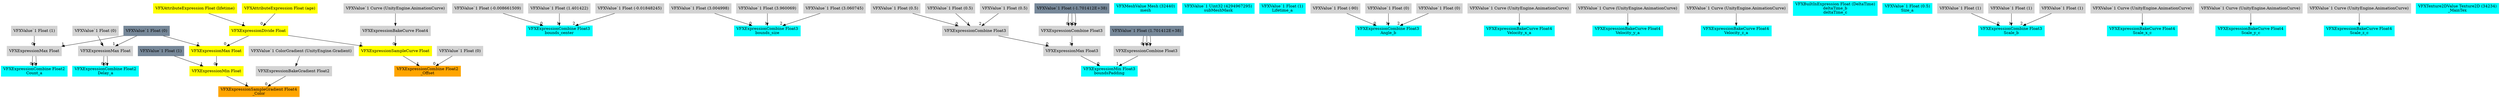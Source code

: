 digraph G {
node0 [shape="box" color="cyan" style="filled" label="VFXExpressionCombine Float2
Count_a"]
node1 [shape="box" color="lightgray" style="filled" label="VFXExpressionMax Float"]
node2 [shape="box" color="lightgray" style="filled" label="VFXValue`1 Float (1)"]
node3 [shape="box" color="lightslategray" style="filled" label="VFXValue`1 Float (0)"]
node4 [shape="box" color="cyan" style="filled" label="VFXExpressionCombine Float2
Delay_a"]
node5 [shape="box" color="lightgray" style="filled" label="VFXExpressionMax Float"]
node6 [shape="box" color="lightgray" style="filled" label="VFXValue`1 Float (0)"]
node7 [shape="box" color="cyan" style="filled" label="VFXExpressionCombine Float3
bounds_center"]
node8 [shape="box" color="lightgray" style="filled" label="VFXValue`1 Float (-0.008661509)"]
node9 [shape="box" color="lightgray" style="filled" label="VFXValue`1 Float (1.401422)"]
node10 [shape="box" color="lightgray" style="filled" label="VFXValue`1 Float (-0.01848245)"]
node11 [shape="box" color="cyan" style="filled" label="VFXExpressionCombine Float3
bounds_size"]
node12 [shape="box" color="lightgray" style="filled" label="VFXValue`1 Float (3.004998)"]
node13 [shape="box" color="lightgray" style="filled" label="VFXValue`1 Float (3.960069)"]
node14 [shape="box" color="lightgray" style="filled" label="VFXValue`1 Float (3.060745)"]
node15 [shape="box" color="cyan" style="filled" label="VFXExpressionMin Float3
boundsPadding"]
node16 [shape="box" color="lightgray" style="filled" label="VFXExpressionMax Float3"]
node17 [shape="box" color="lightgray" style="filled" label="VFXExpressionCombine Float3"]
node18 [shape="box" color="lightgray" style="filled" label="VFXValue`1 Float (0.5)"]
node19 [shape="box" color="lightgray" style="filled" label="VFXValue`1 Float (0.5)"]
node20 [shape="box" color="lightgray" style="filled" label="VFXValue`1 Float (0.5)"]
node21 [shape="box" color="lightgray" style="filled" label="VFXExpressionCombine Float3"]
node22 [shape="box" color="lightslategray" style="filled" label="VFXValue`1 Float (-1.701412E+38)"]
node23 [shape="box" color="lightgray" style="filled" label="VFXExpressionCombine Float3"]
node24 [shape="box" color="lightslategray" style="filled" label="VFXValue`1 Float (1.701412E+38)"]
node25 [shape="box" color="cyan" style="filled" label="VFXMeshValue Mesh (32440)
mesh"]
node26 [shape="box" color="cyan" style="filled" label="VFXValue`1 Uint32 (4294967295)
subMeshMask"]
node27 [shape="box" color="cyan" style="filled" label="VFXValue`1 Float (1)
Lifetime_a"]
node28 [shape="box" color="cyan" style="filled" label="VFXExpressionCombine Float3
Angle_b"]
node29 [shape="box" color="lightgray" style="filled" label="VFXValue`1 Float (-90)"]
node30 [shape="box" color="lightgray" style="filled" label="VFXValue`1 Float (0)"]
node31 [shape="box" color="lightgray" style="filled" label="VFXValue`1 Float (0)"]
node32 [shape="box" color="cyan" style="filled" label="VFXExpressionBakeCurve Float4
Velocity_x_a"]
node33 [shape="box" color="lightgray" style="filled" label="VFXValue`1 Curve (UnityEngine.AnimationCurve)"]
node34 [shape="box" color="cyan" style="filled" label="VFXExpressionBakeCurve Float4
Velocity_y_a"]
node35 [shape="box" color="lightgray" style="filled" label="VFXValue`1 Curve (UnityEngine.AnimationCurve)"]
node36 [shape="box" color="cyan" style="filled" label="VFXExpressionBakeCurve Float4
Velocity_z_a"]
node37 [shape="box" color="lightgray" style="filled" label="VFXValue`1 Curve (UnityEngine.AnimationCurve)"]
node38 [shape="box" color="cyan" style="filled" label="VFXBuiltInExpression Float (DeltaTime)
deltaTime_b
deltaTime_c"]
node39 [shape="box" color="cyan" style="filled" label="VFXValue`1 Float (0.5)
Size_a"]
node40 [shape="box" color="cyan" style="filled" label="VFXExpressionCombine Float3
Scale_b"]
node41 [shape="box" color="lightgray" style="filled" label="VFXValue`1 Float (1)"]
node42 [shape="box" color="lightgray" style="filled" label="VFXValue`1 Float (1)"]
node43 [shape="box" color="lightgray" style="filled" label="VFXValue`1 Float (1)"]
node44 [shape="box" color="cyan" style="filled" label="VFXExpressionBakeCurve Float4
Scale_x_c"]
node45 [shape="box" color="lightgray" style="filled" label="VFXValue`1 Curve (UnityEngine.AnimationCurve)"]
node46 [shape="box" color="cyan" style="filled" label="VFXExpressionBakeCurve Float4
Scale_y_c"]
node47 [shape="box" color="lightgray" style="filled" label="VFXValue`1 Curve (UnityEngine.AnimationCurve)"]
node48 [shape="box" color="cyan" style="filled" label="VFXExpressionBakeCurve Float4
Scale_z_c"]
node49 [shape="box" color="lightgray" style="filled" label="VFXValue`1 Curve (UnityEngine.AnimationCurve)"]
node50 [shape="box" color="orange" style="filled" label="VFXExpressionSampleGradient Float4
_Color"]
node51 [shape="box" color="lightgray" style="filled" label="VFXExpressionBakeGradient Float2"]
node52 [shape="box" color="lightgray" style="filled" label="VFXValue`1 ColorGradient (UnityEngine.Gradient)"]
node53 [shape="box" color="yellow" style="filled" label="VFXExpressionMin Float"]
node54 [shape="box" color="yellow" style="filled" label="VFXExpressionMax Float"]
node55 [shape="box" color="yellow" style="filled" label="VFXExpressionDivide Float"]
node56 [shape="box" color="yellow" style="filled" label="VFXAttributeExpression Float (age)"]
node57 [shape="box" color="yellow" style="filled" label="VFXAttributeExpression Float (lifetime)"]
node58 [shape="box" color="lightslategray" style="filled" label="VFXValue`1 Float (1)"]
node59 [shape="box" color="cyan" style="filled" label="VFXTexture2DValue Texture2D (34234)
_MainTex"]
node60 [shape="box" color="orange" style="filled" label="VFXExpressionCombine Float2
_Offset"]
node61 [shape="box" color="lightgray" style="filled" label="VFXValue`1 Float (0)"]
node62 [shape="box" color="yellow" style="filled" label="VFXExpressionSampleCurve Float"]
node63 [shape="box" color="lightgray" style="filled" label="VFXExpressionBakeCurve Float4"]
node64 [shape="box" color="lightgray" style="filled" label="VFXValue`1 Curve (UnityEngine.AnimationCurve)"]
node1 -> node0 [headlabel="0"]
node1 -> node0 [headlabel="1"]
node2 -> node1 [headlabel="0"]
node3 -> node1 [headlabel="1"]
node5 -> node4 [headlabel="0"]
node5 -> node4 [headlabel="1"]
node6 -> node5 [headlabel="0"]
node3 -> node5 [headlabel="1"]
node8 -> node7 [headlabel="0"]
node9 -> node7 [headlabel="1"]
node10 -> node7 [headlabel="2"]
node12 -> node11 [headlabel="0"]
node13 -> node11 [headlabel="1"]
node14 -> node11 [headlabel="2"]
node16 -> node15 [headlabel="0"]
node23 -> node15 [headlabel="1"]
node17 -> node16 [headlabel="0"]
node21 -> node16 [headlabel="1"]
node18 -> node17 [headlabel="0"]
node19 -> node17 [headlabel="1"]
node20 -> node17 [headlabel="2"]
node22 -> node21 [headlabel="0"]
node22 -> node21 [headlabel="1"]
node22 -> node21 [headlabel="2"]
node24 -> node23 [headlabel="0"]
node24 -> node23 [headlabel="1"]
node24 -> node23 [headlabel="2"]
node29 -> node28 [headlabel="0"]
node30 -> node28 [headlabel="1"]
node31 -> node28 [headlabel="2"]
node33 -> node32 
node35 -> node34 
node37 -> node36 
node41 -> node40 [headlabel="0"]
node42 -> node40 [headlabel="1"]
node43 -> node40 [headlabel="2"]
node45 -> node44 
node47 -> node46 
node49 -> node48 
node51 -> node50 [headlabel="0"]
node53 -> node50 [headlabel="1"]
node52 -> node51 
node54 -> node53 [headlabel="0"]
node58 -> node53 [headlabel="1"]
node55 -> node54 [headlabel="0"]
node3 -> node54 [headlabel="1"]
node56 -> node55 [headlabel="0"]
node57 -> node55 [headlabel="1"]
node61 -> node60 [headlabel="0"]
node62 -> node60 [headlabel="1"]
node63 -> node62 [headlabel="0"]
node55 -> node62 [headlabel="1"]
node64 -> node63 
}
